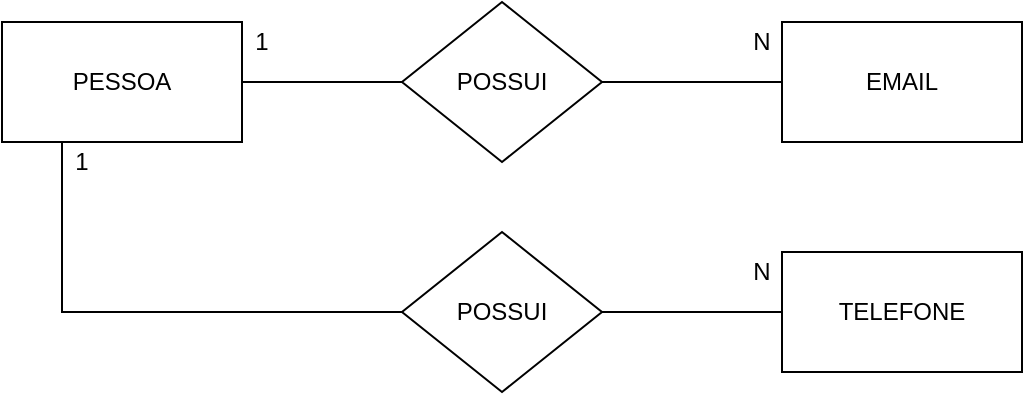 <mxfile version="14.4.2" type="device" pages="2"><diagram id="_qvbK0-QJQD1BbdvHjTC" name="Conceitual"><mxGraphModel dx="496" dy="297" grid="1" gridSize="10" guides="1" tooltips="1" connect="1" arrows="1" fold="1" page="1" pageScale="1" pageWidth="827" pageHeight="1169" math="0" shadow="0"><root><mxCell id="0"/><mxCell id="1" parent="0"/><mxCell id="rs7QPC5HvxFgrszInkor-2" style="edgeStyle=orthogonalEdgeStyle;rounded=0;orthogonalLoop=1;jettySize=auto;html=1;exitX=1;exitY=0.5;exitDx=0;exitDy=0;entryX=0;entryY=0.5;entryDx=0;entryDy=0;endArrow=none;endFill=0;" edge="1" parent="1" source="WqSRE4bh0xHcoa8HpyAH-1" target="-_9TqLOlemfhb_Da4j-v-1"><mxGeometry relative="1" as="geometry"/></mxCell><mxCell id="WqSRE4bh0xHcoa8HpyAH-1" value="PESSOA" style="rounded=0;whiteSpace=wrap;html=1;" parent="1" vertex="1"><mxGeometry x="120" y="75" width="120" height="60" as="geometry"/></mxCell><mxCell id="WqSRE4bh0xHcoa8HpyAH-2" value="TELEFONE" style="rounded=0;whiteSpace=wrap;html=1;" parent="1" vertex="1"><mxGeometry x="510" y="190" width="120" height="60" as="geometry"/></mxCell><mxCell id="WqSRE4bh0xHcoa8HpyAH-3" value="EMAIL" style="rounded=0;whiteSpace=wrap;html=1;" parent="1" vertex="1"><mxGeometry x="510" y="75" width="120" height="60" as="geometry"/></mxCell><mxCell id="rs7QPC5HvxFgrszInkor-3" style="edgeStyle=orthogonalEdgeStyle;rounded=0;orthogonalLoop=1;jettySize=auto;html=1;exitX=1;exitY=0.5;exitDx=0;exitDy=0;entryX=0;entryY=0.5;entryDx=0;entryDy=0;endArrow=none;endFill=0;" edge="1" parent="1" source="-_9TqLOlemfhb_Da4j-v-1" target="WqSRE4bh0xHcoa8HpyAH-3"><mxGeometry relative="1" as="geometry"/></mxCell><mxCell id="-_9TqLOlemfhb_Da4j-v-1" value="POSSUI" style="rhombus;whiteSpace=wrap;html=1;" vertex="1" parent="1"><mxGeometry x="320" y="65" width="100" height="80" as="geometry"/></mxCell><mxCell id="rs7QPC5HvxFgrszInkor-4" style="edgeStyle=orthogonalEdgeStyle;rounded=0;orthogonalLoop=1;jettySize=auto;html=1;exitX=0.25;exitY=1;exitDx=0;exitDy=0;entryX=0;entryY=0.5;entryDx=0;entryDy=0;endArrow=none;endFill=0;" edge="1" parent="1" source="WqSRE4bh0xHcoa8HpyAH-1" target="rs7QPC5HvxFgrszInkor-6"><mxGeometry relative="1" as="geometry"><mxPoint x="240" y="220" as="sourcePoint"/></mxGeometry></mxCell><mxCell id="rs7QPC5HvxFgrszInkor-10" style="edgeStyle=orthogonalEdgeStyle;rounded=0;orthogonalLoop=1;jettySize=auto;html=1;exitX=1;exitY=0.5;exitDx=0;exitDy=0;entryX=0;entryY=0.5;entryDx=0;entryDy=0;endArrow=none;endFill=0;" edge="1" parent="1" source="rs7QPC5HvxFgrszInkor-6" target="WqSRE4bh0xHcoa8HpyAH-2"><mxGeometry relative="1" as="geometry"/></mxCell><mxCell id="rs7QPC5HvxFgrszInkor-6" value="POSSUI" style="rhombus;whiteSpace=wrap;html=1;" vertex="1" parent="1"><mxGeometry x="320" y="180" width="100" height="80" as="geometry"/></mxCell><mxCell id="bdJR0GhirrNrb4bbX663-2" value="1" style="text;html=1;strokeColor=none;fillColor=none;align=center;verticalAlign=middle;whiteSpace=wrap;rounded=0;" vertex="1" parent="1"><mxGeometry x="240" y="75" width="20" height="20" as="geometry"/></mxCell><mxCell id="bdJR0GhirrNrb4bbX663-4" value="N" style="text;html=1;strokeColor=none;fillColor=none;align=center;verticalAlign=middle;whiteSpace=wrap;rounded=0;" vertex="1" parent="1"><mxGeometry x="490" y="75" width="20" height="20" as="geometry"/></mxCell><mxCell id="bdJR0GhirrNrb4bbX663-5" value="N" style="text;html=1;strokeColor=none;fillColor=none;align=center;verticalAlign=middle;whiteSpace=wrap;rounded=0;" vertex="1" parent="1"><mxGeometry x="490" y="190" width="20" height="20" as="geometry"/></mxCell><mxCell id="ZHw_8XSFvumspsIZPyJ1-1" value="1" style="text;html=1;strokeColor=none;fillColor=none;align=center;verticalAlign=middle;whiteSpace=wrap;rounded=0;" vertex="1" parent="1"><mxGeometry x="150" y="135" width="20" height="20" as="geometry"/></mxCell></root></mxGraphModel></diagram><diagram id="8-D4FowDBvGEWmrg17hA" name="Lógico"><mxGraphModel dx="868" dy="520" grid="1" gridSize="10" guides="1" tooltips="1" connect="1" arrows="1" fold="1" page="1" pageScale="1" pageWidth="827" pageHeight="1169" math="0" shadow="0"><root><mxCell id="UIGtpG3iifsBKA1SM3E8-0"/><mxCell id="UIGtpG3iifsBKA1SM3E8-1" parent="UIGtpG3iifsBKA1SM3E8-0"/><mxCell id="sZulTX2dAFfO2Cc1iO_X-0" value="PESSOA" style="shape=table;html=1;whiteSpace=wrap;startSize=30;container=1;collapsible=0;childLayout=tableLayout;fixedRows=1;rowLines=0;fontStyle=1;align=center;" vertex="1" parent="UIGtpG3iifsBKA1SM3E8-1"><mxGeometry x="90" y="510" width="180" height="120" as="geometry"/></mxCell><mxCell id="sZulTX2dAFfO2Cc1iO_X-1" value="" style="shape=partialRectangle;html=1;whiteSpace=wrap;collapsible=0;dropTarget=0;pointerEvents=0;fillColor=none;top=0;left=0;bottom=1;right=0;points=[[0,0.5],[1,0.5]];portConstraint=eastwest;" vertex="1" parent="sZulTX2dAFfO2Cc1iO_X-0"><mxGeometry y="30" width="180" height="30" as="geometry"/></mxCell><mxCell id="sZulTX2dAFfO2Cc1iO_X-2" value="PK" style="shape=partialRectangle;html=1;whiteSpace=wrap;connectable=0;fillColor=none;top=0;left=0;bottom=0;right=0;overflow=hidden;" vertex="1" parent="sZulTX2dAFfO2Cc1iO_X-1"><mxGeometry width="40" height="30" as="geometry"/></mxCell><mxCell id="sZulTX2dAFfO2Cc1iO_X-3" value="IdPessoa" style="shape=partialRectangle;html=1;whiteSpace=wrap;connectable=0;fillColor=none;top=0;left=0;bottom=0;right=0;align=left;spacingLeft=6;overflow=hidden;" vertex="1" parent="sZulTX2dAFfO2Cc1iO_X-1"><mxGeometry x="40" width="140" height="30" as="geometry"/></mxCell><mxCell id="sZulTX2dAFfO2Cc1iO_X-10" value="" style="shape=partialRectangle;html=1;whiteSpace=wrap;collapsible=0;dropTarget=0;pointerEvents=0;fillColor=none;top=0;left=0;bottom=0;right=0;points=[[0,0.5],[1,0.5]];portConstraint=eastwest;" vertex="1" parent="sZulTX2dAFfO2Cc1iO_X-0"><mxGeometry y="60" width="180" height="30" as="geometry"/></mxCell><mxCell id="sZulTX2dAFfO2Cc1iO_X-11" value="" style="shape=partialRectangle;html=1;whiteSpace=wrap;connectable=0;fillColor=none;top=0;left=0;bottom=0;right=0;overflow=hidden;" vertex="1" parent="sZulTX2dAFfO2Cc1iO_X-10"><mxGeometry width="40" height="30" as="geometry"/></mxCell><mxCell id="sZulTX2dAFfO2Cc1iO_X-12" value="NOME" style="shape=partialRectangle;html=1;whiteSpace=wrap;connectable=0;fillColor=none;top=0;left=0;bottom=0;right=0;align=left;spacingLeft=6;overflow=hidden;" vertex="1" parent="sZulTX2dAFfO2Cc1iO_X-10"><mxGeometry x="40" width="140" height="30" as="geometry"/></mxCell><mxCell id="sZulTX2dAFfO2Cc1iO_X-13" value="" style="shape=partialRectangle;html=1;whiteSpace=wrap;collapsible=0;dropTarget=0;pointerEvents=0;fillColor=none;top=0;left=0;bottom=0;right=0;points=[[0,0.5],[1,0.5]];portConstraint=eastwest;" vertex="1" parent="sZulTX2dAFfO2Cc1iO_X-0"><mxGeometry y="90" width="180" height="30" as="geometry"/></mxCell><mxCell id="sZulTX2dAFfO2Cc1iO_X-14" value="" style="shape=partialRectangle;html=1;whiteSpace=wrap;connectable=0;fillColor=none;top=0;left=0;bottom=0;right=0;overflow=hidden;" vertex="1" parent="sZulTX2dAFfO2Cc1iO_X-13"><mxGeometry width="40" height="30" as="geometry"/></mxCell><mxCell id="sZulTX2dAFfO2Cc1iO_X-15" value="CNH" style="shape=partialRectangle;html=1;whiteSpace=wrap;connectable=0;fillColor=none;top=0;left=0;bottom=0;right=0;align=left;spacingLeft=6;overflow=hidden;" vertex="1" parent="sZulTX2dAFfO2Cc1iO_X-13"><mxGeometry x="40" width="140" height="30" as="geometry"/></mxCell><mxCell id="sZulTX2dAFfO2Cc1iO_X-17" value="EMAIL&lt;span style=&quot;color: rgba(0 , 0 , 0 , 0) ; font-family: monospace ; font-size: 0px ; font-weight: 400&quot;&gt;%3CmxGraphModel%3E%3Croot%3E%3CmxCell%20id%3D%220%22%2F%3E%3CmxCell%20id%3D%221%22%20parent%3D%220%22%2F%3E%3CmxCell%20id%3D%222%22%20style%3D%22edgeStyle%3DorthogonalEdgeStyle%3Brounded%3D0%3BorthogonalLoop%3D1%3BjettySize%3Dauto%3Bhtml%3D1%3BexitX%3D1%3BexitY%3D0.5%3BexitDx%3D0%3BexitDy%3D0%3BentryX%3D0%3BentryY%3D0.5%3BentryDx%3D0%3BentryDy%3D0%3BendArrow%3Dnone%3BendFill%3D0%3B%22%20edge%3D%221%22%20source%3D%223%22%20target%3D%224%22%20parent%3D%221%22%3E%3CmxGeometry%20relative%3D%221%22%20as%3D%22geometry%22%2F%3E%3C%2FmxCell%3E%3CmxCell%20id%3D%223%22%20value%3D%22Pessoa%22%20style%3D%22rounded%3D0%3BwhiteSpace%3Dwrap%3Bhtml%3D1%3B%22%20vertex%3D%221%22%20parent%3D%221%22%3E%3CmxGeometry%20x%3D%22120%22%20y%3D%2275%22%20width%3D%22120%22%20height%3D%2260%22%20as%3D%22geometry%22%2F%3E%3C%2FmxCell%3E%3CmxCell%20id%3D%224%22%20value%3D%22POSSUI%22%20style%3D%22rhombus%3BwhiteSpace%3Dwrap%3Bhtml%3D1%3B%22%20vertex%3D%221%22%20parent%3D%221%22%3E%3CmxGeometry%20x%3D%22320%22%20y%3D%2265%22%20width%3D%22100%22%20height%3D%2280%22%20as%3D%22geometry%22%2F%3E%3C%2FmxCell%3E%3C%2Froot%3E%3C%2FmxGraphModel%3E&lt;/span&gt;" style="shape=table;html=1;whiteSpace=wrap;startSize=30;container=1;collapsible=0;childLayout=tableLayout;fixedRows=1;rowLines=0;fontStyle=1;align=center;" vertex="1" parent="UIGtpG3iifsBKA1SM3E8-1"><mxGeometry x="400" y="400" width="180" height="150" as="geometry"/></mxCell><mxCell id="sZulTX2dAFfO2Cc1iO_X-18" value="" style="shape=partialRectangle;html=1;whiteSpace=wrap;collapsible=0;dropTarget=0;pointerEvents=0;fillColor=none;top=0;left=0;bottom=1;right=0;points=[[0,0.5],[1,0.5]];portConstraint=eastwest;" vertex="1" parent="sZulTX2dAFfO2Cc1iO_X-17"><mxGeometry y="30" width="180" height="30" as="geometry"/></mxCell><mxCell id="sZulTX2dAFfO2Cc1iO_X-19" value="PK" style="shape=partialRectangle;html=1;whiteSpace=wrap;connectable=0;fillColor=none;top=0;left=0;bottom=0;right=0;overflow=hidden;" vertex="1" parent="sZulTX2dAFfO2Cc1iO_X-18"><mxGeometry width="40" height="30" as="geometry"/></mxCell><mxCell id="sZulTX2dAFfO2Cc1iO_X-20" value="IdEmail" style="shape=partialRectangle;html=1;whiteSpace=wrap;connectable=0;fillColor=none;top=0;left=0;bottom=0;right=0;align=left;spacingLeft=6;overflow=hidden;" vertex="1" parent="sZulTX2dAFfO2Cc1iO_X-18"><mxGeometry x="40" width="140" height="30" as="geometry"/></mxCell><mxCell id="sZulTX2dAFfO2Cc1iO_X-24" value="" style="shape=partialRectangle;html=1;whiteSpace=wrap;collapsible=0;dropTarget=0;pointerEvents=0;fillColor=none;top=0;left=0;bottom=0;right=0;points=[[0,0.5],[1,0.5]];portConstraint=eastwest;" vertex="1" parent="sZulTX2dAFfO2Cc1iO_X-17"><mxGeometry y="60" width="180" height="30" as="geometry"/></mxCell><mxCell id="sZulTX2dAFfO2Cc1iO_X-25" value="FK" style="shape=partialRectangle;html=1;whiteSpace=wrap;connectable=0;fillColor=none;top=0;left=0;bottom=0;right=0;overflow=hidden;" vertex="1" parent="sZulTX2dAFfO2Cc1iO_X-24"><mxGeometry width="40" height="30" as="geometry"/></mxCell><mxCell id="sZulTX2dAFfO2Cc1iO_X-26" value="IdPessoa" style="shape=partialRectangle;html=1;whiteSpace=wrap;connectable=0;fillColor=none;top=0;left=0;bottom=0;right=0;align=left;spacingLeft=6;overflow=hidden;" vertex="1" parent="sZulTX2dAFfO2Cc1iO_X-24"><mxGeometry x="40" width="140" height="30" as="geometry"/></mxCell><mxCell id="sZulTX2dAFfO2Cc1iO_X-21" value="" style="shape=partialRectangle;html=1;whiteSpace=wrap;collapsible=0;dropTarget=0;pointerEvents=0;fillColor=none;top=0;left=0;bottom=0;right=0;points=[[0,0.5],[1,0.5]];portConstraint=eastwest;" vertex="1" parent="sZulTX2dAFfO2Cc1iO_X-17"><mxGeometry y="90" width="180" height="30" as="geometry"/></mxCell><mxCell id="sZulTX2dAFfO2Cc1iO_X-22" value="" style="shape=partialRectangle;html=1;whiteSpace=wrap;connectable=0;fillColor=none;top=0;left=0;bottom=0;right=0;overflow=hidden;" vertex="1" parent="sZulTX2dAFfO2Cc1iO_X-21"><mxGeometry width="40" height="30" as="geometry"/></mxCell><mxCell id="sZulTX2dAFfO2Cc1iO_X-23" value="endereço" style="shape=partialRectangle;html=1;whiteSpace=wrap;connectable=0;fillColor=none;top=0;left=0;bottom=0;right=0;align=left;spacingLeft=6;overflow=hidden;" vertex="1" parent="sZulTX2dAFfO2Cc1iO_X-21"><mxGeometry x="40" width="140" height="30" as="geometry"/></mxCell><mxCell id="sZulTX2dAFfO2Cc1iO_X-27" value="TELEFONE" style="shape=table;html=1;whiteSpace=wrap;startSize=30;container=1;collapsible=0;childLayout=tableLayout;fixedRows=1;rowLines=0;fontStyle=1;align=center;" vertex="1" parent="UIGtpG3iifsBKA1SM3E8-1"><mxGeometry x="400" y="590" width="180" height="120" as="geometry"/></mxCell><mxCell id="sZulTX2dAFfO2Cc1iO_X-28" value="" style="shape=partialRectangle;html=1;whiteSpace=wrap;collapsible=0;dropTarget=0;pointerEvents=0;fillColor=none;top=0;left=0;bottom=1;right=0;points=[[0,0.5],[1,0.5]];portConstraint=eastwest;" vertex="1" parent="sZulTX2dAFfO2Cc1iO_X-27"><mxGeometry y="30" width="180" height="30" as="geometry"/></mxCell><mxCell id="sZulTX2dAFfO2Cc1iO_X-29" value="PK" style="shape=partialRectangle;html=1;whiteSpace=wrap;connectable=0;fillColor=none;top=0;left=0;bottom=0;right=0;overflow=hidden;" vertex="1" parent="sZulTX2dAFfO2Cc1iO_X-28"><mxGeometry width="40" height="30" as="geometry"/></mxCell><mxCell id="sZulTX2dAFfO2Cc1iO_X-30" value="IdTelefone" style="shape=partialRectangle;html=1;whiteSpace=wrap;connectable=0;fillColor=none;top=0;left=0;bottom=0;right=0;align=left;spacingLeft=6;overflow=hidden;" vertex="1" parent="sZulTX2dAFfO2Cc1iO_X-28"><mxGeometry x="40" width="140" height="30" as="geometry"/></mxCell><mxCell id="sZulTX2dAFfO2Cc1iO_X-31" value="" style="shape=partialRectangle;html=1;whiteSpace=wrap;collapsible=0;dropTarget=0;pointerEvents=0;fillColor=none;top=0;left=0;bottom=0;right=0;points=[[0,0.5],[1,0.5]];portConstraint=eastwest;" vertex="1" parent="sZulTX2dAFfO2Cc1iO_X-27"><mxGeometry y="60" width="180" height="30" as="geometry"/></mxCell><mxCell id="sZulTX2dAFfO2Cc1iO_X-32" value="FK" style="shape=partialRectangle;html=1;whiteSpace=wrap;connectable=0;fillColor=none;top=0;left=0;bottom=0;right=0;overflow=hidden;" vertex="1" parent="sZulTX2dAFfO2Cc1iO_X-31"><mxGeometry width="40" height="30" as="geometry"/></mxCell><mxCell id="sZulTX2dAFfO2Cc1iO_X-33" value="IdPessoa" style="shape=partialRectangle;html=1;whiteSpace=wrap;connectable=0;fillColor=none;top=0;left=0;bottom=0;right=0;align=left;spacingLeft=6;overflow=hidden;" vertex="1" parent="sZulTX2dAFfO2Cc1iO_X-31"><mxGeometry x="40" width="140" height="30" as="geometry"/></mxCell><mxCell id="sZulTX2dAFfO2Cc1iO_X-34" value="" style="shape=partialRectangle;html=1;whiteSpace=wrap;collapsible=0;dropTarget=0;pointerEvents=0;fillColor=none;top=0;left=0;bottom=0;right=0;points=[[0,0.5],[1,0.5]];portConstraint=eastwest;" vertex="1" parent="sZulTX2dAFfO2Cc1iO_X-27"><mxGeometry y="90" width="180" height="30" as="geometry"/></mxCell><mxCell id="sZulTX2dAFfO2Cc1iO_X-35" value="" style="shape=partialRectangle;html=1;whiteSpace=wrap;connectable=0;fillColor=none;top=0;left=0;bottom=0;right=0;overflow=hidden;" vertex="1" parent="sZulTX2dAFfO2Cc1iO_X-34"><mxGeometry width="40" height="30" as="geometry"/></mxCell><mxCell id="sZulTX2dAFfO2Cc1iO_X-36" value="numero" style="shape=partialRectangle;html=1;whiteSpace=wrap;connectable=0;fillColor=none;top=0;left=0;bottom=0;right=0;align=left;spacingLeft=6;overflow=hidden;" vertex="1" parent="sZulTX2dAFfO2Cc1iO_X-34"><mxGeometry x="40" width="140" height="30" as="geometry"/></mxCell><mxCell id="sZulTX2dAFfO2Cc1iO_X-41" value="" style="edgeStyle=entityRelationEdgeStyle;fontSize=12;html=1;endArrow=ERoneToMany;" edge="1" parent="UIGtpG3iifsBKA1SM3E8-1" source="sZulTX2dAFfO2Cc1iO_X-1" target="sZulTX2dAFfO2Cc1iO_X-31"><mxGeometry width="100" height="100" relative="1" as="geometry"><mxPoint x="360" y="530" as="sourcePoint"/><mxPoint x="310" y="620" as="targetPoint"/></mxGeometry></mxCell><mxCell id="sZulTX2dAFfO2Cc1iO_X-40" value="" style="edgeStyle=entityRelationEdgeStyle;fontSize=12;html=1;endArrow=ERoneToMany;" edge="1" parent="UIGtpG3iifsBKA1SM3E8-1" source="sZulTX2dAFfO2Cc1iO_X-1" target="sZulTX2dAFfO2Cc1iO_X-24"><mxGeometry width="100" height="100" relative="1" as="geometry"><mxPoint x="280" y="540" as="sourcePoint"/><mxPoint x="380" y="440" as="targetPoint"/></mxGeometry></mxCell></root></mxGraphModel></diagram></mxfile>